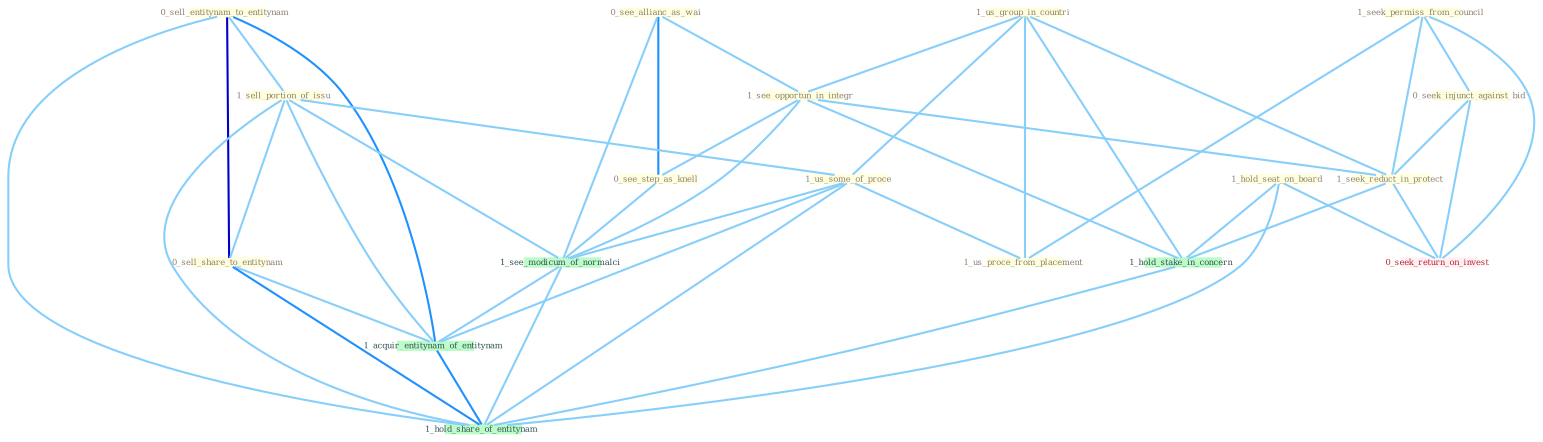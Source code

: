 Graph G{ 
    node
    [shape=polygon,style=filled,width=.5,height=.06,color="#BDFCC9",fixedsize=true,fontsize=4,
    fontcolor="#2f4f4f"];
    {node
    [color="#ffffe0", fontcolor="#8b7d6b"] "0_see_allianc_as_wai " "1_us_group_in_countri " "0_sell_entitynam_to_entitynam " "1_sell_portion_of_issu " "1_seek_permiss_from_council " "1_us_some_of_proce " "1_see_opportun_in_integr " "1_us_proce_from_placement " "1_hold_seat_on_board " "0_seek_injunct_against_bid " "0_see_step_as_knell " "0_sell_share_to_entitynam " "1_seek_reduct_in_protect "}
{node [color="#fff0f5", fontcolor="#b22222"] "0_seek_return_on_invest "}
edge [color="#B0E2FF"];

	"0_see_allianc_as_wai " -- "1_see_opportun_in_integr " [w="1", color="#87cefa" ];
	"0_see_allianc_as_wai " -- "0_see_step_as_knell " [w="2", color="#1e90ff" , len=0.8];
	"0_see_allianc_as_wai " -- "1_see_modicum_of_normalci " [w="1", color="#87cefa" ];
	"1_us_group_in_countri " -- "1_us_some_of_proce " [w="1", color="#87cefa" ];
	"1_us_group_in_countri " -- "1_see_opportun_in_integr " [w="1", color="#87cefa" ];
	"1_us_group_in_countri " -- "1_us_proce_from_placement " [w="1", color="#87cefa" ];
	"1_us_group_in_countri " -- "1_seek_reduct_in_protect " [w="1", color="#87cefa" ];
	"1_us_group_in_countri " -- "1_hold_stake_in_concern " [w="1", color="#87cefa" ];
	"0_sell_entitynam_to_entitynam " -- "1_sell_portion_of_issu " [w="1", color="#87cefa" ];
	"0_sell_entitynam_to_entitynam " -- "0_sell_share_to_entitynam " [w="3", color="#0000cd" , len=0.6];
	"0_sell_entitynam_to_entitynam " -- "1_acquir_entitynam_of_entitynam " [w="2", color="#1e90ff" , len=0.8];
	"0_sell_entitynam_to_entitynam " -- "1_hold_share_of_entitynam " [w="1", color="#87cefa" ];
	"1_sell_portion_of_issu " -- "1_us_some_of_proce " [w="1", color="#87cefa" ];
	"1_sell_portion_of_issu " -- "0_sell_share_to_entitynam " [w="1", color="#87cefa" ];
	"1_sell_portion_of_issu " -- "1_see_modicum_of_normalci " [w="1", color="#87cefa" ];
	"1_sell_portion_of_issu " -- "1_acquir_entitynam_of_entitynam " [w="1", color="#87cefa" ];
	"1_sell_portion_of_issu " -- "1_hold_share_of_entitynam " [w="1", color="#87cefa" ];
	"1_seek_permiss_from_council " -- "1_us_proce_from_placement " [w="1", color="#87cefa" ];
	"1_seek_permiss_from_council " -- "0_seek_injunct_against_bid " [w="1", color="#87cefa" ];
	"1_seek_permiss_from_council " -- "1_seek_reduct_in_protect " [w="1", color="#87cefa" ];
	"1_seek_permiss_from_council " -- "0_seek_return_on_invest " [w="1", color="#87cefa" ];
	"1_us_some_of_proce " -- "1_us_proce_from_placement " [w="1", color="#87cefa" ];
	"1_us_some_of_proce " -- "1_see_modicum_of_normalci " [w="1", color="#87cefa" ];
	"1_us_some_of_proce " -- "1_acquir_entitynam_of_entitynam " [w="1", color="#87cefa" ];
	"1_us_some_of_proce " -- "1_hold_share_of_entitynam " [w="1", color="#87cefa" ];
	"1_see_opportun_in_integr " -- "0_see_step_as_knell " [w="1", color="#87cefa" ];
	"1_see_opportun_in_integr " -- "1_seek_reduct_in_protect " [w="1", color="#87cefa" ];
	"1_see_opportun_in_integr " -- "1_hold_stake_in_concern " [w="1", color="#87cefa" ];
	"1_see_opportun_in_integr " -- "1_see_modicum_of_normalci " [w="1", color="#87cefa" ];
	"1_hold_seat_on_board " -- "1_hold_stake_in_concern " [w="1", color="#87cefa" ];
	"1_hold_seat_on_board " -- "0_seek_return_on_invest " [w="1", color="#87cefa" ];
	"1_hold_seat_on_board " -- "1_hold_share_of_entitynam " [w="1", color="#87cefa" ];
	"0_seek_injunct_against_bid " -- "1_seek_reduct_in_protect " [w="1", color="#87cefa" ];
	"0_seek_injunct_against_bid " -- "0_seek_return_on_invest " [w="1", color="#87cefa" ];
	"0_see_step_as_knell " -- "1_see_modicum_of_normalci " [w="1", color="#87cefa" ];
	"0_sell_share_to_entitynam " -- "1_acquir_entitynam_of_entitynam " [w="1", color="#87cefa" ];
	"0_sell_share_to_entitynam " -- "1_hold_share_of_entitynam " [w="2", color="#1e90ff" , len=0.8];
	"1_seek_reduct_in_protect " -- "1_hold_stake_in_concern " [w="1", color="#87cefa" ];
	"1_seek_reduct_in_protect " -- "0_seek_return_on_invest " [w="1", color="#87cefa" ];
	"1_hold_stake_in_concern " -- "1_hold_share_of_entitynam " [w="1", color="#87cefa" ];
	"1_see_modicum_of_normalci " -- "1_acquir_entitynam_of_entitynam " [w="1", color="#87cefa" ];
	"1_see_modicum_of_normalci " -- "1_hold_share_of_entitynam " [w="1", color="#87cefa" ];
	"1_acquir_entitynam_of_entitynam " -- "1_hold_share_of_entitynam " [w="2", color="#1e90ff" , len=0.8];
}